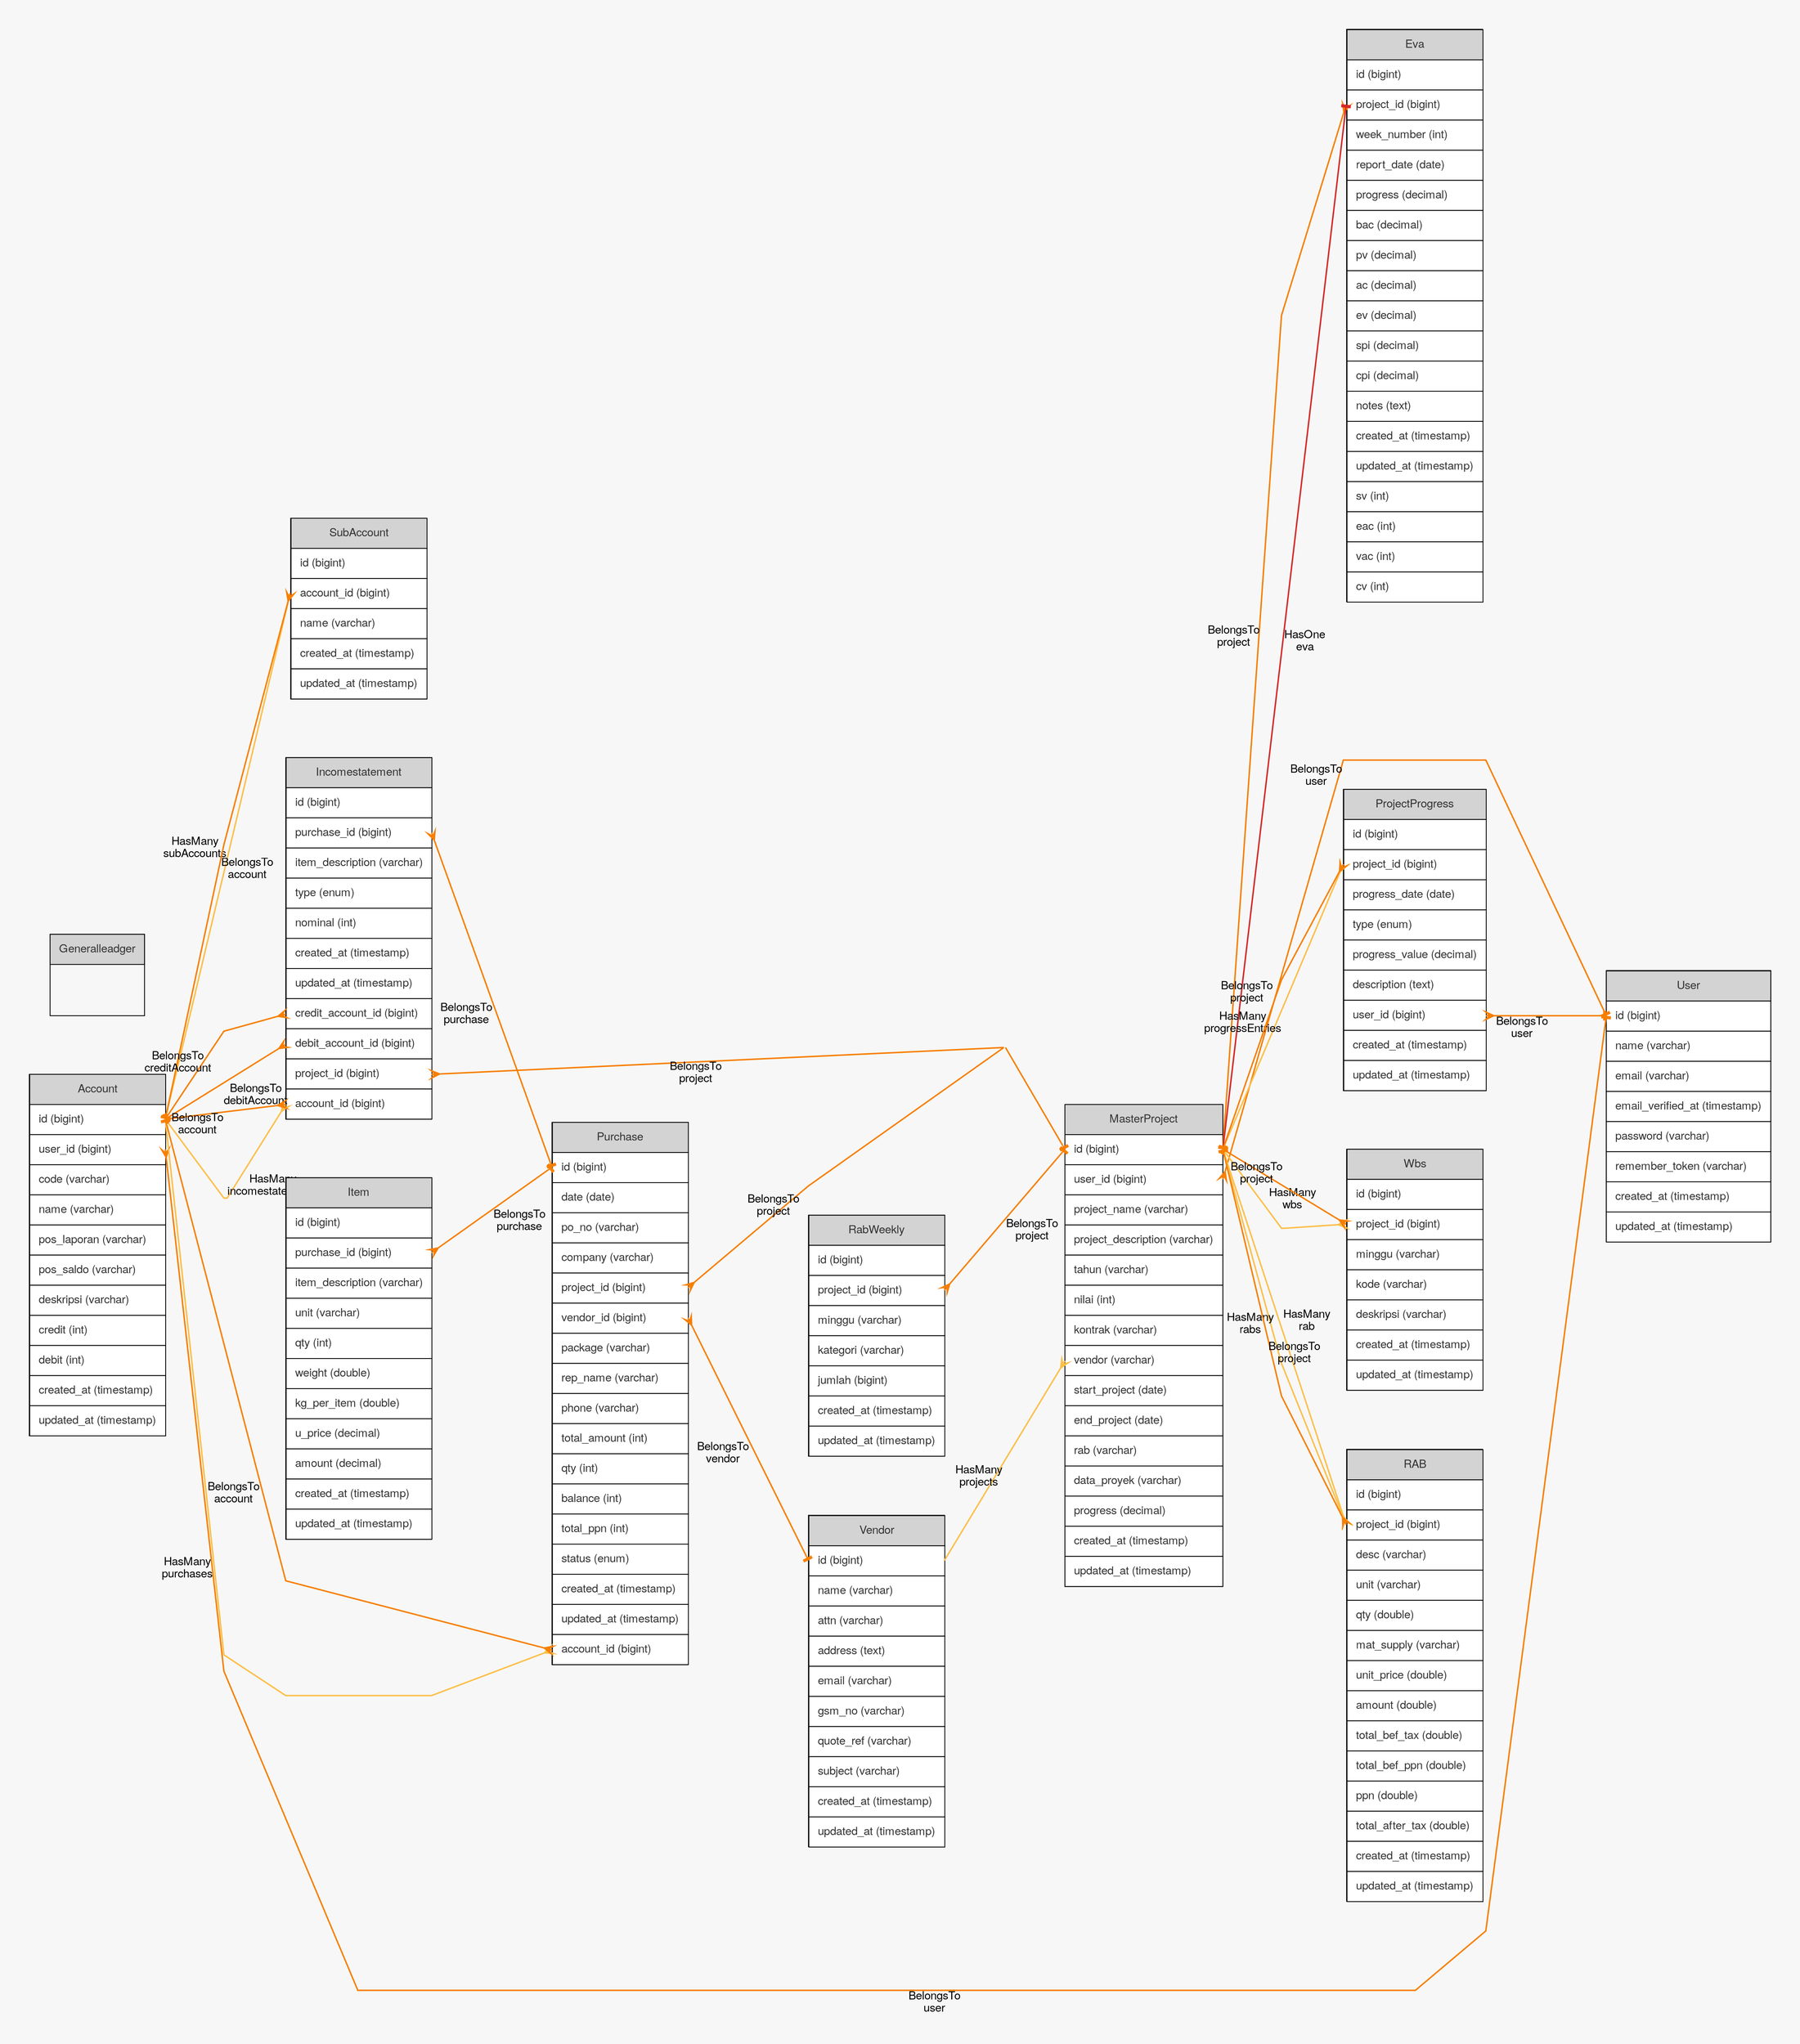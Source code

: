 digraph "G" {
style="filled"
bgcolor="#F7F7F7"
fontsize="12"
labelloc="t"
concentrate="1"
splines="polyline"
overlap=""
nodesep="1"
rankdir="LR"
pad="0.5"
ranksep="2"
esep="1"
fontname="Helvetica Neue"
appmodelsaccount:user_id -> appmodelsuser:id [
label=" "
xlabel="BelongsTo
user"
color="#F77F00"
penwidth="1.8"
fontname="Helvetica Neue"
dir="both"
arrowhead="tee"
arrowtail="crow"
]
appmodelsaccount:id -> appmodelssubaccount:account_id [
label=" "
xlabel="HasMany
subAccounts"
color="#FCBF49"
penwidth="1.8"
fontname="Helvetica Neue"
dir="both"
arrowhead="crow"
arrowtail="none"
]
appmodelsaccount:id -> appmodelspurchase:account_id [
label=" "
xlabel="HasMany
purchases"
color="#FCBF49"
penwidth="1.8"
fontname="Helvetica Neue"
dir="both"
arrowhead="crow"
arrowtail="none"
]
appmodelsaccount:id -> appmodelsincomestatement:account_id [
label=" "
xlabel="HasMany
incomestatements"
color="#FCBF49"
penwidth="1.8"
fontname="Helvetica Neue"
dir="both"
arrowhead="crow"
arrowtail="none"
]
appmodelseva:project_id -> appmodelsmasterproject:id [
label=" "
xlabel="BelongsTo
project"
color="#F77F00"
penwidth="1.8"
fontname="Helvetica Neue"
dir="both"
arrowhead="tee"
arrowtail="crow"
]
appmodelsincomestatement:purchase_id -> appmodelspurchase:id [
label=" "
xlabel="BelongsTo
purchase"
color="#F77F00"
penwidth="1.8"
fontname="Helvetica Neue"
dir="both"
arrowhead="tee"
arrowtail="crow"
]
appmodelsincomestatement:project_id -> appmodelsmasterproject:id [
label=" "
xlabel="BelongsTo
project"
color="#F77F00"
penwidth="1.8"
fontname="Helvetica Neue"
dir="both"
arrowhead="tee"
arrowtail="crow"
]
appmodelsincomestatement:credit_account_id -> appmodelsaccount:id [
label=" "
xlabel="BelongsTo
creditAccount"
color="#F77F00"
penwidth="1.8"
fontname="Helvetica Neue"
dir="both"
arrowhead="tee"
arrowtail="crow"
]
appmodelsincomestatement:debit_account_id -> appmodelsaccount:id [
label=" "
xlabel="BelongsTo
debitAccount"
color="#F77F00"
penwidth="1.8"
fontname="Helvetica Neue"
dir="both"
arrowhead="tee"
arrowtail="crow"
]
appmodelsincomestatement:account_id -> appmodelsaccount:id [
label=" "
xlabel="BelongsTo
account"
color="#F77F00"
penwidth="1.8"
fontname="Helvetica Neue"
dir="both"
arrowhead="tee"
arrowtail="crow"
]
appmodelsitem:purchase_id -> appmodelspurchase:id [
label=" "
xlabel="BelongsTo
purchase"
color="#F77F00"
penwidth="1.8"
fontname="Helvetica Neue"
dir="both"
arrowhead="tee"
arrowtail="crow"
]
appmodelsmasterproject:id -> appmodelsprojectprogress:project_id [
label=" "
xlabel="HasMany
progressEntries"
color="#FCBF49"
penwidth="1.8"
fontname="Helvetica Neue"
dir="both"
arrowhead="crow"
arrowtail="none"
]
appmodelsmasterproject:user_id -> appmodelsuser:id [
label=" "
xlabel="BelongsTo
user"
color="#F77F00"
penwidth="1.8"
fontname="Helvetica Neue"
dir="both"
arrowhead="tee"
arrowtail="crow"
]
appmodelsmasterproject:id -> appmodelsrab:project_id [
label=" "
xlabel="HasMany
rab"
color="#FCBF49"
penwidth="1.8"
fontname="Helvetica Neue"
dir="both"
arrowhead="crow"
arrowtail="none"
]
appmodelsmasterproject:id -> appmodelswbs:project_id [
label=" "
xlabel="HasMany
wbs"
color="#FCBF49"
penwidth="1.8"
fontname="Helvetica Neue"
dir="both"
arrowhead="crow"
arrowtail="none"
]
appmodelsmasterproject:id -> appmodelsrab:project_id [
label=" "
xlabel="HasMany
rabs"
color="#FCBF49"
penwidth="1.8"
fontname="Helvetica Neue"
dir="both"
arrowhead="crow"
arrowtail="none"
]
appmodelsmasterproject:id -> appmodelseva:project_id [
label=" "
xlabel="HasOne
eva"
color="#D62828"
penwidth="1.8"
fontname="Helvetica Neue"
dir="both"
arrowhead="tee"
arrowtail="none"
]
appmodelsprojectprogress:project_id -> appmodelsmasterproject:id [
label=" "
xlabel="BelongsTo
project"
color="#F77F00"
penwidth="1.8"
fontname="Helvetica Neue"
dir="both"
arrowhead="tee"
arrowtail="crow"
]
appmodelsprojectprogress:user_id -> appmodelsuser:id [
label=" "
xlabel="BelongsTo
user"
color="#F77F00"
penwidth="1.8"
fontname="Helvetica Neue"
dir="both"
arrowhead="tee"
arrowtail="crow"
]
appmodelspurchase:vendor_id -> appmodelsvendor:id [
label=" "
xlabel="BelongsTo
vendor"
color="#F77F00"
penwidth="1.8"
fontname="Helvetica Neue"
dir="both"
arrowhead="tee"
arrowtail="crow"
]
appmodelspurchase:project_id -> appmodelsmasterproject:id [
label=" "
xlabel="BelongsTo
project"
color="#F77F00"
penwidth="1.8"
fontname="Helvetica Neue"
dir="both"
arrowhead="tee"
arrowtail="crow"
]
appmodelspurchase:account_id -> appmodelsaccount:id [
label=" "
xlabel="BelongsTo
account"
color="#F77F00"
penwidth="1.8"
fontname="Helvetica Neue"
dir="both"
arrowhead="tee"
arrowtail="crow"
]
appmodelsrab:project_id -> appmodelsmasterproject:id [
label=" "
xlabel="BelongsTo
project"
color="#F77F00"
penwidth="1.8"
fontname="Helvetica Neue"
dir="both"
arrowhead="tee"
arrowtail="crow"
]
appmodelsrabweekly:project_id -> appmodelsmasterproject:id [
label=" "
xlabel="BelongsTo
project"
color="#F77F00"
penwidth="1.8"
fontname="Helvetica Neue"
dir="both"
arrowhead="tee"
arrowtail="crow"
]
appmodelssubaccount:account_id -> appmodelsaccount:id [
label=" "
xlabel="BelongsTo
account"
color="#F77F00"
penwidth="1.8"
fontname="Helvetica Neue"
dir="both"
arrowhead="tee"
arrowtail="crow"
]
appmodelsvendor:id -> appmodelsmasterproject:vendor [
label=" "
xlabel="HasMany
projects"
color="#FCBF49"
penwidth="1.8"
fontname="Helvetica Neue"
dir="both"
arrowhead="crow"
arrowtail="none"
]
appmodelswbs:project_id -> appmodelsmasterproject:id [
label=" "
xlabel="BelongsTo
project"
color="#F77F00"
penwidth="1.8"
fontname="Helvetica Neue"
dir="both"
arrowhead="tee"
arrowtail="crow"
]
"appmodelsaccount" [
label=<<table width="100%" height="100%" border="0" margin="0" cellborder="1" cellspacing="0" cellpadding="10">
<tr width="100%"><td width="100%" bgcolor="#d3d3d3"><font color="#333333">Account</font></td></tr>
<tr width="100%"><td port="id" align="left" width="100%"  bgcolor="#ffffff"><font color="#333333" >id (bigint)</font></td></tr>
<tr width="100%"><td port="user_id" align="left" width="100%"  bgcolor="#ffffff"><font color="#333333" >user_id (bigint)</font></td></tr>
<tr width="100%"><td port="code" align="left" width="100%"  bgcolor="#ffffff"><font color="#333333" >code (varchar)</font></td></tr>
<tr width="100%"><td port="name" align="left" width="100%"  bgcolor="#ffffff"><font color="#333333" >name (varchar)</font></td></tr>
<tr width="100%"><td port="pos_laporan" align="left" width="100%"  bgcolor="#ffffff"><font color="#333333" >pos_laporan (varchar)</font></td></tr>
<tr width="100%"><td port="pos_saldo" align="left" width="100%"  bgcolor="#ffffff"><font color="#333333" >pos_saldo (varchar)</font></td></tr>
<tr width="100%"><td port="deskripsi" align="left" width="100%"  bgcolor="#ffffff"><font color="#333333" >deskripsi (varchar)</font></td></tr>
<tr width="100%"><td port="credit" align="left" width="100%"  bgcolor="#ffffff"><font color="#333333" >credit (int)</font></td></tr>
<tr width="100%"><td port="debit" align="left" width="100%"  bgcolor="#ffffff"><font color="#333333" >debit (int)</font></td></tr>
<tr width="100%"><td port="created_at" align="left" width="100%"  bgcolor="#ffffff"><font color="#333333" >created_at (timestamp)</font></td></tr>
<tr width="100%"><td port="updated_at" align="left" width="100%"  bgcolor="#ffffff"><font color="#333333" >updated_at (timestamp)</font></td></tr>
</table>>
margin="0"
shape="rectangle"
fontname="Helvetica Neue"
]
"appmodelseva" [
label=<<table width="100%" height="100%" border="0" margin="0" cellborder="1" cellspacing="0" cellpadding="10">
<tr width="100%"><td width="100%" bgcolor="#d3d3d3"><font color="#333333">Eva</font></td></tr>
<tr width="100%"><td port="id" align="left" width="100%"  bgcolor="#ffffff"><font color="#333333" >id (bigint)</font></td></tr>
<tr width="100%"><td port="project_id" align="left" width="100%"  bgcolor="#ffffff"><font color="#333333" >project_id (bigint)</font></td></tr>
<tr width="100%"><td port="week_number" align="left" width="100%"  bgcolor="#ffffff"><font color="#333333" >week_number (int)</font></td></tr>
<tr width="100%"><td port="report_date" align="left" width="100%"  bgcolor="#ffffff"><font color="#333333" >report_date (date)</font></td></tr>
<tr width="100%"><td port="progress" align="left" width="100%"  bgcolor="#ffffff"><font color="#333333" >progress (decimal)</font></td></tr>
<tr width="100%"><td port="bac" align="left" width="100%"  bgcolor="#ffffff"><font color="#333333" >bac (decimal)</font></td></tr>
<tr width="100%"><td port="pv" align="left" width="100%"  bgcolor="#ffffff"><font color="#333333" >pv (decimal)</font></td></tr>
<tr width="100%"><td port="ac" align="left" width="100%"  bgcolor="#ffffff"><font color="#333333" >ac (decimal)</font></td></tr>
<tr width="100%"><td port="ev" align="left" width="100%"  bgcolor="#ffffff"><font color="#333333" >ev (decimal)</font></td></tr>
<tr width="100%"><td port="spi" align="left" width="100%"  bgcolor="#ffffff"><font color="#333333" >spi (decimal)</font></td></tr>
<tr width="100%"><td port="cpi" align="left" width="100%"  bgcolor="#ffffff"><font color="#333333" >cpi (decimal)</font></td></tr>
<tr width="100%"><td port="notes" align="left" width="100%"  bgcolor="#ffffff"><font color="#333333" >notes (text)</font></td></tr>
<tr width="100%"><td port="created_at" align="left" width="100%"  bgcolor="#ffffff"><font color="#333333" >created_at (timestamp)</font></td></tr>
<tr width="100%"><td port="updated_at" align="left" width="100%"  bgcolor="#ffffff"><font color="#333333" >updated_at (timestamp)</font></td></tr>
<tr width="100%"><td port="sv" align="left" width="100%"  bgcolor="#ffffff"><font color="#333333" >sv (int)</font></td></tr>
<tr width="100%"><td port="eac" align="left" width="100%"  bgcolor="#ffffff"><font color="#333333" >eac (int)</font></td></tr>
<tr width="100%"><td port="vac" align="left" width="100%"  bgcolor="#ffffff"><font color="#333333" >vac (int)</font></td></tr>
<tr width="100%"><td port="cv" align="left" width="100%"  bgcolor="#ffffff"><font color="#333333" >cv (int)</font></td></tr>
</table>>
margin="0"
shape="rectangle"
fontname="Helvetica Neue"
]
"appmodelsgeneralleadger" [
label=<<table width="100%" height="100%" border="0" margin="0" cellborder="1" cellspacing="0" cellpadding="10">
<tr width="100%"><td width="100%" bgcolor="#d3d3d3"><font color="#333333">Generalleadger</font></td></tr>
</table>>
margin="0"
shape="rectangle"
fontname="Helvetica Neue"
]
"appmodelsincomestatement" [
label=<<table width="100%" height="100%" border="0" margin="0" cellborder="1" cellspacing="0" cellpadding="10">
<tr width="100%"><td width="100%" bgcolor="#d3d3d3"><font color="#333333">Incomestatement</font></td></tr>
<tr width="100%"><td port="id" align="left" width="100%"  bgcolor="#ffffff"><font color="#333333" >id (bigint)</font></td></tr>
<tr width="100%"><td port="purchase_id" align="left" width="100%"  bgcolor="#ffffff"><font color="#333333" >purchase_id (bigint)</font></td></tr>
<tr width="100%"><td port="item_description" align="left" width="100%"  bgcolor="#ffffff"><font color="#333333" >item_description (varchar)</font></td></tr>
<tr width="100%"><td port="type" align="left" width="100%"  bgcolor="#ffffff"><font color="#333333" >type (enum)</font></td></tr>
<tr width="100%"><td port="nominal" align="left" width="100%"  bgcolor="#ffffff"><font color="#333333" >nominal (int)</font></td></tr>
<tr width="100%"><td port="created_at" align="left" width="100%"  bgcolor="#ffffff"><font color="#333333" >created_at (timestamp)</font></td></tr>
<tr width="100%"><td port="updated_at" align="left" width="100%"  bgcolor="#ffffff"><font color="#333333" >updated_at (timestamp)</font></td></tr>
<tr width="100%"><td port="credit_account_id" align="left" width="100%"  bgcolor="#ffffff"><font color="#333333" >credit_account_id (bigint)</font></td></tr>
<tr width="100%"><td port="debit_account_id" align="left" width="100%"  bgcolor="#ffffff"><font color="#333333" >debit_account_id (bigint)</font></td></tr>
<tr width="100%"><td port="project_id" align="left" width="100%"  bgcolor="#ffffff"><font color="#333333" >project_id (bigint)</font></td></tr>
<tr width="100%"><td port="account_id" align="left" width="100%"  bgcolor="#ffffff"><font color="#333333" >account_id (bigint)</font></td></tr>
</table>>
margin="0"
shape="rectangle"
fontname="Helvetica Neue"
]
"appmodelsitem" [
label=<<table width="100%" height="100%" border="0" margin="0" cellborder="1" cellspacing="0" cellpadding="10">
<tr width="100%"><td width="100%" bgcolor="#d3d3d3"><font color="#333333">Item</font></td></tr>
<tr width="100%"><td port="id" align="left" width="100%"  bgcolor="#ffffff"><font color="#333333" >id (bigint)</font></td></tr>
<tr width="100%"><td port="purchase_id" align="left" width="100%"  bgcolor="#ffffff"><font color="#333333" >purchase_id (bigint)</font></td></tr>
<tr width="100%"><td port="item_description" align="left" width="100%"  bgcolor="#ffffff"><font color="#333333" >item_description (varchar)</font></td></tr>
<tr width="100%"><td port="unit" align="left" width="100%"  bgcolor="#ffffff"><font color="#333333" >unit (varchar)</font></td></tr>
<tr width="100%"><td port="qty" align="left" width="100%"  bgcolor="#ffffff"><font color="#333333" >qty (int)</font></td></tr>
<tr width="100%"><td port="weight" align="left" width="100%"  bgcolor="#ffffff"><font color="#333333" >weight (double)</font></td></tr>
<tr width="100%"><td port="kg_per_item" align="left" width="100%"  bgcolor="#ffffff"><font color="#333333" >kg_per_item (double)</font></td></tr>
<tr width="100%"><td port="u_price" align="left" width="100%"  bgcolor="#ffffff"><font color="#333333" >u_price (decimal)</font></td></tr>
<tr width="100%"><td port="amount" align="left" width="100%"  bgcolor="#ffffff"><font color="#333333" >amount (decimal)</font></td></tr>
<tr width="100%"><td port="created_at" align="left" width="100%"  bgcolor="#ffffff"><font color="#333333" >created_at (timestamp)</font></td></tr>
<tr width="100%"><td port="updated_at" align="left" width="100%"  bgcolor="#ffffff"><font color="#333333" >updated_at (timestamp)</font></td></tr>
</table>>
margin="0"
shape="rectangle"
fontname="Helvetica Neue"
]
"appmodelsmasterproject" [
label=<<table width="100%" height="100%" border="0" margin="0" cellborder="1" cellspacing="0" cellpadding="10">
<tr width="100%"><td width="100%" bgcolor="#d3d3d3"><font color="#333333">MasterProject</font></td></tr>
<tr width="100%"><td port="id" align="left" width="100%"  bgcolor="#ffffff"><font color="#333333" >id (bigint)</font></td></tr>
<tr width="100%"><td port="user_id" align="left" width="100%"  bgcolor="#ffffff"><font color="#333333" >user_id (bigint)</font></td></tr>
<tr width="100%"><td port="project_name" align="left" width="100%"  bgcolor="#ffffff"><font color="#333333" >project_name (varchar)</font></td></tr>
<tr width="100%"><td port="project_description" align="left" width="100%"  bgcolor="#ffffff"><font color="#333333" >project_description (varchar)</font></td></tr>
<tr width="100%"><td port="tahun" align="left" width="100%"  bgcolor="#ffffff"><font color="#333333" >tahun (varchar)</font></td></tr>
<tr width="100%"><td port="nilai" align="left" width="100%"  bgcolor="#ffffff"><font color="#333333" >nilai (int)</font></td></tr>
<tr width="100%"><td port="kontrak" align="left" width="100%"  bgcolor="#ffffff"><font color="#333333" >kontrak (varchar)</font></td></tr>
<tr width="100%"><td port="vendor" align="left" width="100%"  bgcolor="#ffffff"><font color="#333333" >vendor (varchar)</font></td></tr>
<tr width="100%"><td port="start_project" align="left" width="100%"  bgcolor="#ffffff"><font color="#333333" >start_project (date)</font></td></tr>
<tr width="100%"><td port="end_project" align="left" width="100%"  bgcolor="#ffffff"><font color="#333333" >end_project (date)</font></td></tr>
<tr width="100%"><td port="rab" align="left" width="100%"  bgcolor="#ffffff"><font color="#333333" >rab (varchar)</font></td></tr>
<tr width="100%"><td port="data_proyek" align="left" width="100%"  bgcolor="#ffffff"><font color="#333333" >data_proyek (varchar)</font></td></tr>
<tr width="100%"><td port="progress" align="left" width="100%"  bgcolor="#ffffff"><font color="#333333" >progress (decimal)</font></td></tr>
<tr width="100%"><td port="created_at" align="left" width="100%"  bgcolor="#ffffff"><font color="#333333" >created_at (timestamp)</font></td></tr>
<tr width="100%"><td port="updated_at" align="left" width="100%"  bgcolor="#ffffff"><font color="#333333" >updated_at (timestamp)</font></td></tr>
</table>>
margin="0"
shape="rectangle"
fontname="Helvetica Neue"
]
"appmodelsprojectprogress" [
label=<<table width="100%" height="100%" border="0" margin="0" cellborder="1" cellspacing="0" cellpadding="10">
<tr width="100%"><td width="100%" bgcolor="#d3d3d3"><font color="#333333">ProjectProgress</font></td></tr>
<tr width="100%"><td port="id" align="left" width="100%"  bgcolor="#ffffff"><font color="#333333" >id (bigint)</font></td></tr>
<tr width="100%"><td port="project_id" align="left" width="100%"  bgcolor="#ffffff"><font color="#333333" >project_id (bigint)</font></td></tr>
<tr width="100%"><td port="progress_date" align="left" width="100%"  bgcolor="#ffffff"><font color="#333333" >progress_date (date)</font></td></tr>
<tr width="100%"><td port="type" align="left" width="100%"  bgcolor="#ffffff"><font color="#333333" >type (enum)</font></td></tr>
<tr width="100%"><td port="progress_value" align="left" width="100%"  bgcolor="#ffffff"><font color="#333333" >progress_value (decimal)</font></td></tr>
<tr width="100%"><td port="description" align="left" width="100%"  bgcolor="#ffffff"><font color="#333333" >description (text)</font></td></tr>
<tr width="100%"><td port="user_id" align="left" width="100%"  bgcolor="#ffffff"><font color="#333333" >user_id (bigint)</font></td></tr>
<tr width="100%"><td port="created_at" align="left" width="100%"  bgcolor="#ffffff"><font color="#333333" >created_at (timestamp)</font></td></tr>
<tr width="100%"><td port="updated_at" align="left" width="100%"  bgcolor="#ffffff"><font color="#333333" >updated_at (timestamp)</font></td></tr>
</table>>
margin="0"
shape="rectangle"
fontname="Helvetica Neue"
]
"appmodelspurchase" [
label=<<table width="100%" height="100%" border="0" margin="0" cellborder="1" cellspacing="0" cellpadding="10">
<tr width="100%"><td width="100%" bgcolor="#d3d3d3"><font color="#333333">Purchase</font></td></tr>
<tr width="100%"><td port="id" align="left" width="100%"  bgcolor="#ffffff"><font color="#333333" >id (bigint)</font></td></tr>
<tr width="100%"><td port="date" align="left" width="100%"  bgcolor="#ffffff"><font color="#333333" >date (date)</font></td></tr>
<tr width="100%"><td port="po_no" align="left" width="100%"  bgcolor="#ffffff"><font color="#333333" >po_no (varchar)</font></td></tr>
<tr width="100%"><td port="company" align="left" width="100%"  bgcolor="#ffffff"><font color="#333333" >company (varchar)</font></td></tr>
<tr width="100%"><td port="project_id" align="left" width="100%"  bgcolor="#ffffff"><font color="#333333" >project_id (bigint)</font></td></tr>
<tr width="100%"><td port="vendor_id" align="left" width="100%"  bgcolor="#ffffff"><font color="#333333" >vendor_id (bigint)</font></td></tr>
<tr width="100%"><td port="package" align="left" width="100%"  bgcolor="#ffffff"><font color="#333333" >package (varchar)</font></td></tr>
<tr width="100%"><td port="rep_name" align="left" width="100%"  bgcolor="#ffffff"><font color="#333333" >rep_name (varchar)</font></td></tr>
<tr width="100%"><td port="phone" align="left" width="100%"  bgcolor="#ffffff"><font color="#333333" >phone (varchar)</font></td></tr>
<tr width="100%"><td port="total_amount" align="left" width="100%"  bgcolor="#ffffff"><font color="#333333" >total_amount (int)</font></td></tr>
<tr width="100%"><td port="qty" align="left" width="100%"  bgcolor="#ffffff"><font color="#333333" >qty (int)</font></td></tr>
<tr width="100%"><td port="balance" align="left" width="100%"  bgcolor="#ffffff"><font color="#333333" >balance (int)</font></td></tr>
<tr width="100%"><td port="total_ppn" align="left" width="100%"  bgcolor="#ffffff"><font color="#333333" >total_ppn (int)</font></td></tr>
<tr width="100%"><td port="status" align="left" width="100%"  bgcolor="#ffffff"><font color="#333333" >status (enum)</font></td></tr>
<tr width="100%"><td port="created_at" align="left" width="100%"  bgcolor="#ffffff"><font color="#333333" >created_at (timestamp)</font></td></tr>
<tr width="100%"><td port="updated_at" align="left" width="100%"  bgcolor="#ffffff"><font color="#333333" >updated_at (timestamp)</font></td></tr>
<tr width="100%"><td port="account_id" align="left" width="100%"  bgcolor="#ffffff"><font color="#333333" >account_id (bigint)</font></td></tr>
</table>>
margin="0"
shape="rectangle"
fontname="Helvetica Neue"
]
"appmodelsrab" [
label=<<table width="100%" height="100%" border="0" margin="0" cellborder="1" cellspacing="0" cellpadding="10">
<tr width="100%"><td width="100%" bgcolor="#d3d3d3"><font color="#333333">RAB</font></td></tr>
<tr width="100%"><td port="id" align="left" width="100%"  bgcolor="#ffffff"><font color="#333333" >id (bigint)</font></td></tr>
<tr width="100%"><td port="project_id" align="left" width="100%"  bgcolor="#ffffff"><font color="#333333" >project_id (bigint)</font></td></tr>
<tr width="100%"><td port="desc" align="left" width="100%"  bgcolor="#ffffff"><font color="#333333" >desc (varchar)</font></td></tr>
<tr width="100%"><td port="unit" align="left" width="100%"  bgcolor="#ffffff"><font color="#333333" >unit (varchar)</font></td></tr>
<tr width="100%"><td port="qty" align="left" width="100%"  bgcolor="#ffffff"><font color="#333333" >qty (double)</font></td></tr>
<tr width="100%"><td port="mat_supply" align="left" width="100%"  bgcolor="#ffffff"><font color="#333333" >mat_supply (varchar)</font></td></tr>
<tr width="100%"><td port="unit_price" align="left" width="100%"  bgcolor="#ffffff"><font color="#333333" >unit_price (double)</font></td></tr>
<tr width="100%"><td port="amount" align="left" width="100%"  bgcolor="#ffffff"><font color="#333333" >amount (double)</font></td></tr>
<tr width="100%"><td port="total_bef_tax" align="left" width="100%"  bgcolor="#ffffff"><font color="#333333" >total_bef_tax (double)</font></td></tr>
<tr width="100%"><td port="total_bef_ppn" align="left" width="100%"  bgcolor="#ffffff"><font color="#333333" >total_bef_ppn (double)</font></td></tr>
<tr width="100%"><td port="ppn" align="left" width="100%"  bgcolor="#ffffff"><font color="#333333" >ppn (double)</font></td></tr>
<tr width="100%"><td port="total_after_tax" align="left" width="100%"  bgcolor="#ffffff"><font color="#333333" >total_after_tax (double)</font></td></tr>
<tr width="100%"><td port="created_at" align="left" width="100%"  bgcolor="#ffffff"><font color="#333333" >created_at (timestamp)</font></td></tr>
<tr width="100%"><td port="updated_at" align="left" width="100%"  bgcolor="#ffffff"><font color="#333333" >updated_at (timestamp)</font></td></tr>
</table>>
margin="0"
shape="rectangle"
fontname="Helvetica Neue"
]
"appmodelsrabweekly" [
label=<<table width="100%" height="100%" border="0" margin="0" cellborder="1" cellspacing="0" cellpadding="10">
<tr width="100%"><td width="100%" bgcolor="#d3d3d3"><font color="#333333">RabWeekly</font></td></tr>
<tr width="100%"><td port="id" align="left" width="100%"  bgcolor="#ffffff"><font color="#333333" >id (bigint)</font></td></tr>
<tr width="100%"><td port="project_id" align="left" width="100%"  bgcolor="#ffffff"><font color="#333333" >project_id (bigint)</font></td></tr>
<tr width="100%"><td port="minggu" align="left" width="100%"  bgcolor="#ffffff"><font color="#333333" >minggu (varchar)</font></td></tr>
<tr width="100%"><td port="kategori" align="left" width="100%"  bgcolor="#ffffff"><font color="#333333" >kategori (varchar)</font></td></tr>
<tr width="100%"><td port="jumlah" align="left" width="100%"  bgcolor="#ffffff"><font color="#333333" >jumlah (bigint)</font></td></tr>
<tr width="100%"><td port="created_at" align="left" width="100%"  bgcolor="#ffffff"><font color="#333333" >created_at (timestamp)</font></td></tr>
<tr width="100%"><td port="updated_at" align="left" width="100%"  bgcolor="#ffffff"><font color="#333333" >updated_at (timestamp)</font></td></tr>
</table>>
margin="0"
shape="rectangle"
fontname="Helvetica Neue"
]
"appmodelssubaccount" [
label=<<table width="100%" height="100%" border="0" margin="0" cellborder="1" cellspacing="0" cellpadding="10">
<tr width="100%"><td width="100%" bgcolor="#d3d3d3"><font color="#333333">SubAccount</font></td></tr>
<tr width="100%"><td port="id" align="left" width="100%"  bgcolor="#ffffff"><font color="#333333" >id (bigint)</font></td></tr>
<tr width="100%"><td port="account_id" align="left" width="100%"  bgcolor="#ffffff"><font color="#333333" >account_id (bigint)</font></td></tr>
<tr width="100%"><td port="name" align="left" width="100%"  bgcolor="#ffffff"><font color="#333333" >name (varchar)</font></td></tr>
<tr width="100%"><td port="created_at" align="left" width="100%"  bgcolor="#ffffff"><font color="#333333" >created_at (timestamp)</font></td></tr>
<tr width="100%"><td port="updated_at" align="left" width="100%"  bgcolor="#ffffff"><font color="#333333" >updated_at (timestamp)</font></td></tr>
</table>>
margin="0"
shape="rectangle"
fontname="Helvetica Neue"
]
"appmodelsuser" [
label=<<table width="100%" height="100%" border="0" margin="0" cellborder="1" cellspacing="0" cellpadding="10">
<tr width="100%"><td width="100%" bgcolor="#d3d3d3"><font color="#333333">User</font></td></tr>
<tr width="100%"><td port="id" align="left" width="100%"  bgcolor="#ffffff"><font color="#333333" >id (bigint)</font></td></tr>
<tr width="100%"><td port="name" align="left" width="100%"  bgcolor="#ffffff"><font color="#333333" >name (varchar)</font></td></tr>
<tr width="100%"><td port="email" align="left" width="100%"  bgcolor="#ffffff"><font color="#333333" >email (varchar)</font></td></tr>
<tr width="100%"><td port="email_verified_at" align="left" width="100%"  bgcolor="#ffffff"><font color="#333333" >email_verified_at (timestamp)</font></td></tr>
<tr width="100%"><td port="password" align="left" width="100%"  bgcolor="#ffffff"><font color="#333333" >password (varchar)</font></td></tr>
<tr width="100%"><td port="remember_token" align="left" width="100%"  bgcolor="#ffffff"><font color="#333333" >remember_token (varchar)</font></td></tr>
<tr width="100%"><td port="created_at" align="left" width="100%"  bgcolor="#ffffff"><font color="#333333" >created_at (timestamp)</font></td></tr>
<tr width="100%"><td port="updated_at" align="left" width="100%"  bgcolor="#ffffff"><font color="#333333" >updated_at (timestamp)</font></td></tr>
</table>>
margin="0"
shape="rectangle"
fontname="Helvetica Neue"
]
"appmodelsvendor" [
label=<<table width="100%" height="100%" border="0" margin="0" cellborder="1" cellspacing="0" cellpadding="10">
<tr width="100%"><td width="100%" bgcolor="#d3d3d3"><font color="#333333">Vendor</font></td></tr>
<tr width="100%"><td port="id" align="left" width="100%"  bgcolor="#ffffff"><font color="#333333" >id (bigint)</font></td></tr>
<tr width="100%"><td port="name" align="left" width="100%"  bgcolor="#ffffff"><font color="#333333" >name (varchar)</font></td></tr>
<tr width="100%"><td port="attn" align="left" width="100%"  bgcolor="#ffffff"><font color="#333333" >attn (varchar)</font></td></tr>
<tr width="100%"><td port="address" align="left" width="100%"  bgcolor="#ffffff"><font color="#333333" >address (text)</font></td></tr>
<tr width="100%"><td port="email" align="left" width="100%"  bgcolor="#ffffff"><font color="#333333" >email (varchar)</font></td></tr>
<tr width="100%"><td port="gsm_no" align="left" width="100%"  bgcolor="#ffffff"><font color="#333333" >gsm_no (varchar)</font></td></tr>
<tr width="100%"><td port="quote_ref" align="left" width="100%"  bgcolor="#ffffff"><font color="#333333" >quote_ref (varchar)</font></td></tr>
<tr width="100%"><td port="subject" align="left" width="100%"  bgcolor="#ffffff"><font color="#333333" >subject (varchar)</font></td></tr>
<tr width="100%"><td port="created_at" align="left" width="100%"  bgcolor="#ffffff"><font color="#333333" >created_at (timestamp)</font></td></tr>
<tr width="100%"><td port="updated_at" align="left" width="100%"  bgcolor="#ffffff"><font color="#333333" >updated_at (timestamp)</font></td></tr>
</table>>
margin="0"
shape="rectangle"
fontname="Helvetica Neue"
]
"appmodelswbs" [
label=<<table width="100%" height="100%" border="0" margin="0" cellborder="1" cellspacing="0" cellpadding="10">
<tr width="100%"><td width="100%" bgcolor="#d3d3d3"><font color="#333333">Wbs</font></td></tr>
<tr width="100%"><td port="id" align="left" width="100%"  bgcolor="#ffffff"><font color="#333333" >id (bigint)</font></td></tr>
<tr width="100%"><td port="project_id" align="left" width="100%"  bgcolor="#ffffff"><font color="#333333" >project_id (bigint)</font></td></tr>
<tr width="100%"><td port="minggu" align="left" width="100%"  bgcolor="#ffffff"><font color="#333333" >minggu (varchar)</font></td></tr>
<tr width="100%"><td port="kode" align="left" width="100%"  bgcolor="#ffffff"><font color="#333333" >kode (varchar)</font></td></tr>
<tr width="100%"><td port="deskripsi" align="left" width="100%"  bgcolor="#ffffff"><font color="#333333" >deskripsi (varchar)</font></td></tr>
<tr width="100%"><td port="created_at" align="left" width="100%"  bgcolor="#ffffff"><font color="#333333" >created_at (timestamp)</font></td></tr>
<tr width="100%"><td port="updated_at" align="left" width="100%"  bgcolor="#ffffff"><font color="#333333" >updated_at (timestamp)</font></td></tr>
</table>>
margin="0"
shape="rectangle"
fontname="Helvetica Neue"
]
}